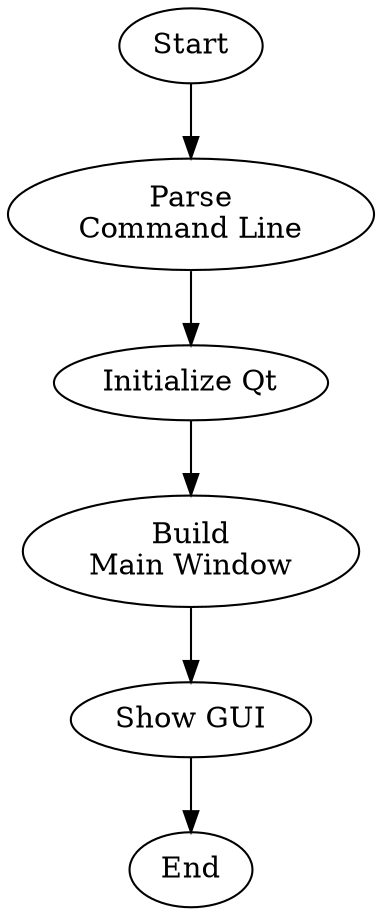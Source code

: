 digraph G {

    node [label="Start"]  start;
    node [label="Parse\nCommand Line"] parse;
    node [label="Initialize Qt"] qt_init;
    node [label="Build\nMain Window"] main_win;
    node [label="Show GUI"] qt_show;
    node [label="End"] end;

    start -> parse -> qt_init -> main_win -> qt_show -> end;
}